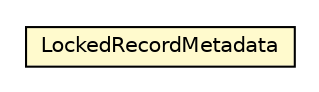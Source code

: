 #!/usr/local/bin/dot
#
# Class diagram 
# Generated by UMLGraph version R5_6-24-gf6e263 (http://www.umlgraph.org/)
#

digraph G {
	edge [fontname="Helvetica",fontsize=10,labelfontname="Helvetica",labelfontsize=10];
	node [fontname="Helvetica",fontsize=10,shape=plaintext];
	nodesep=0.25;
	ranksep=0.5;
	// com.orientechnologies.orient.core.tx.OTransactionAbstract.LockedRecordMetadata
	c7528659 [label=<<table title="com.orientechnologies.orient.core.tx.OTransactionAbstract.LockedRecordMetadata" border="0" cellborder="1" cellspacing="0" cellpadding="2" port="p" bgcolor="lemonChiffon" href="./OTransactionAbstract.LockedRecordMetadata.html">
		<tr><td><table border="0" cellspacing="0" cellpadding="1">
<tr><td align="center" balign="center"> LockedRecordMetadata </td></tr>
		</table></td></tr>
		</table>>, URL="./OTransactionAbstract.LockedRecordMetadata.html", fontname="Helvetica", fontcolor="black", fontsize=10.0];
}

